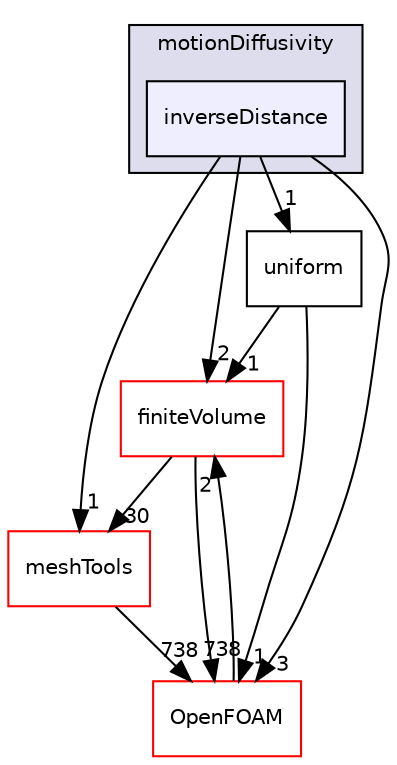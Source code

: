 digraph "src/fvMotionSolver/motionDiffusivity/inverseDistance" {
  bgcolor=transparent;
  compound=true
  node [ fontsize="10", fontname="Helvetica"];
  edge [ labelfontsize="10", labelfontname="Helvetica"];
  subgraph clusterdir_8ab94aa558c9b87721da8bbf3fb9229e {
    graph [ bgcolor="#ddddee", pencolor="black", label="motionDiffusivity" fontname="Helvetica", fontsize="10", URL="dir_8ab94aa558c9b87721da8bbf3fb9229e.html"]
  dir_9479d565b7e39d7e2d261626ab267bcb [shape=box, label="inverseDistance", style="filled", fillcolor="#eeeeff", pencolor="black", URL="dir_9479d565b7e39d7e2d261626ab267bcb.html"];
  }
  dir_9bd15774b555cf7259a6fa18f99fe99b [shape=box label="finiteVolume" color="red" URL="dir_9bd15774b555cf7259a6fa18f99fe99b.html"];
  dir_ae30ad0bef50cf391b24c614251bb9fd [shape=box label="meshTools" color="red" URL="dir_ae30ad0bef50cf391b24c614251bb9fd.html"];
  dir_c5473ff19b20e6ec4dfe5c310b3778a8 [shape=box label="OpenFOAM" color="red" URL="dir_c5473ff19b20e6ec4dfe5c310b3778a8.html"];
  dir_9ab4f326e917527a728683b764a3ad42 [shape=box label="uniform" URL="dir_9ab4f326e917527a728683b764a3ad42.html"];
  dir_9bd15774b555cf7259a6fa18f99fe99b->dir_ae30ad0bef50cf391b24c614251bb9fd [headlabel="30", labeldistance=1.5 headhref="dir_000898_001752.html"];
  dir_9bd15774b555cf7259a6fa18f99fe99b->dir_c5473ff19b20e6ec4dfe5c310b3778a8 [headlabel="738", labeldistance=1.5 headhref="dir_000898_001898.html"];
  dir_9479d565b7e39d7e2d261626ab267bcb->dir_9bd15774b555cf7259a6fa18f99fe99b [headlabel="2", labeldistance=1.5 headhref="dir_001297_000898.html"];
  dir_9479d565b7e39d7e2d261626ab267bcb->dir_ae30ad0bef50cf391b24c614251bb9fd [headlabel="1", labeldistance=1.5 headhref="dir_001297_001752.html"];
  dir_9479d565b7e39d7e2d261626ab267bcb->dir_c5473ff19b20e6ec4dfe5c310b3778a8 [headlabel="3", labeldistance=1.5 headhref="dir_001297_001898.html"];
  dir_9479d565b7e39d7e2d261626ab267bcb->dir_9ab4f326e917527a728683b764a3ad42 [headlabel="1", labeldistance=1.5 headhref="dir_001297_001306.html"];
  dir_ae30ad0bef50cf391b24c614251bb9fd->dir_c5473ff19b20e6ec4dfe5c310b3778a8 [headlabel="738", labeldistance=1.5 headhref="dir_001752_001898.html"];
  dir_c5473ff19b20e6ec4dfe5c310b3778a8->dir_9bd15774b555cf7259a6fa18f99fe99b [headlabel="2", labeldistance=1.5 headhref="dir_001898_000898.html"];
  dir_9ab4f326e917527a728683b764a3ad42->dir_9bd15774b555cf7259a6fa18f99fe99b [headlabel="1", labeldistance=1.5 headhref="dir_001306_000898.html"];
  dir_9ab4f326e917527a728683b764a3ad42->dir_c5473ff19b20e6ec4dfe5c310b3778a8 [headlabel="1", labeldistance=1.5 headhref="dir_001306_001898.html"];
}
